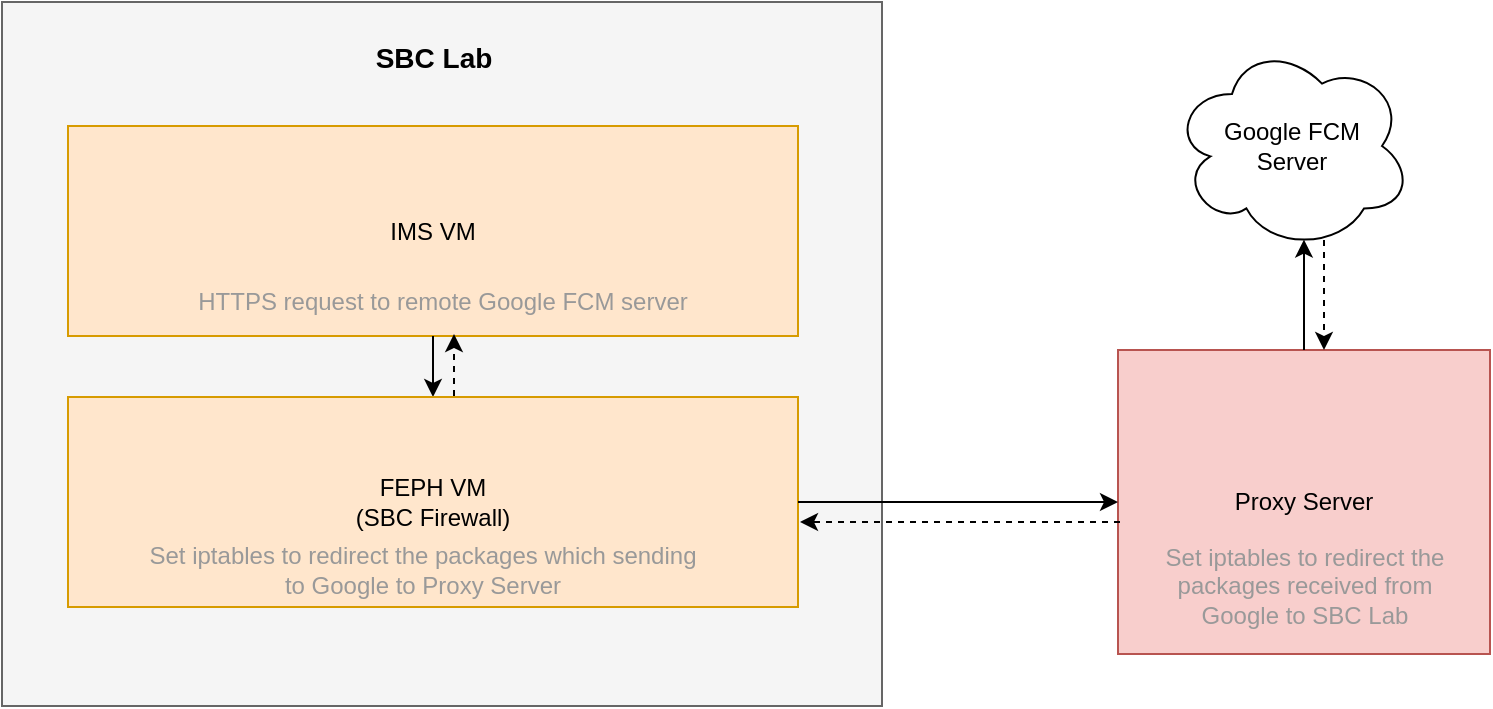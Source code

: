 <mxfile version="24.4.9" type="github">
  <diagram name="Page-1" id="-QzxSuFqvz5v9N_h1NnL">
    <mxGraphModel dx="892" dy="-649" grid="0" gridSize="10" guides="1" tooltips="1" connect="1" arrows="1" fold="1" page="0" pageScale="1" pageWidth="850" pageHeight="1100" math="0" shadow="0">
      <root>
        <mxCell id="0" />
        <mxCell id="1" parent="0" />
        <mxCell id="0ELKXlubmmHXlFrDKu8Z-1" value="" style="whiteSpace=wrap;html=1;fillColor=#f5f5f5;fontColor=#333333;strokeColor=#666666;" parent="1" vertex="1">
          <mxGeometry x="346" y="1301" width="440" height="352" as="geometry" />
        </mxCell>
        <mxCell id="0ELKXlubmmHXlFrDKu8Z-3" value="IMS VM" style="rounded=0;whiteSpace=wrap;html=1;fillColor=#ffe6cc;strokeColor=#d79b00;" parent="1" vertex="1">
          <mxGeometry x="379" y="1363" width="365" height="105" as="geometry" />
        </mxCell>
        <mxCell id="0ELKXlubmmHXlFrDKu8Z-9" value="Proxy Server" style="rounded=0;whiteSpace=wrap;html=1;fillColor=#f8cecc;strokeColor=#b85450;" parent="1" vertex="1">
          <mxGeometry x="904" y="1475" width="186" height="152" as="geometry" />
        </mxCell>
        <mxCell id="0ELKXlubmmHXlFrDKu8Z-27" value="" style="endArrow=classic;html=1;rounded=0;exitX=0.5;exitY=1;exitDx=0;exitDy=0;" parent="1" source="0ELKXlubmmHXlFrDKu8Z-3" edge="1" target="61Xa0DoVHyPd-GervR1L-1">
          <mxGeometry width="50" height="50" relative="1" as="geometry">
            <mxPoint x="324" y="1229.35" as="sourcePoint" />
            <mxPoint x="529" y="1229" as="targetPoint" />
          </mxGeometry>
        </mxCell>
        <mxCell id="0ELKXlubmmHXlFrDKu8Z-28" value="HTTPS request to remote Google FCM server" style="text;html=1;align=center;verticalAlign=middle;whiteSpace=wrap;rounded=0;fontColor=#999999;" parent="1" vertex="1">
          <mxGeometry x="424" y="1436" width="285" height="30" as="geometry" />
        </mxCell>
        <mxCell id="61Xa0DoVHyPd-GervR1L-1" value="FEPH VM&lt;div&gt;(SBC Firewall)&lt;/div&gt;" style="rounded=0;whiteSpace=wrap;html=1;fillColor=#ffe6cc;strokeColor=#d79b00;" vertex="1" parent="1">
          <mxGeometry x="379" y="1498.5" width="365" height="105" as="geometry" />
        </mxCell>
        <mxCell id="61Xa0DoVHyPd-GervR1L-3" value="Google FCM&lt;div&gt;Server&lt;/div&gt;" style="ellipse;shape=cloud;whiteSpace=wrap;html=1;" vertex="1" parent="1">
          <mxGeometry x="931" y="1321" width="120" height="104" as="geometry" />
        </mxCell>
        <mxCell id="0ELKXlubmmHXlFrDKu8Z-2" value="&lt;font style=&quot;font-size: 14px;&quot;&gt;SBC Lab&lt;/font&gt;" style="text;html=1;align=center;verticalAlign=middle;whiteSpace=wrap;rounded=0;fontSize=16;fontStyle=1" parent="1" vertex="1">
          <mxGeometry x="442" y="1313.1" width="240" height="30" as="geometry" />
        </mxCell>
        <mxCell id="61Xa0DoVHyPd-GervR1L-4" value="" style="endArrow=classic;html=1;rounded=0;exitX=1;exitY=0.5;exitDx=0;exitDy=0;entryX=0;entryY=0.5;entryDx=0;entryDy=0;" edge="1" parent="1" source="61Xa0DoVHyPd-GervR1L-1" target="0ELKXlubmmHXlFrDKu8Z-9">
          <mxGeometry width="50" height="50" relative="1" as="geometry">
            <mxPoint x="572" y="1478" as="sourcePoint" />
            <mxPoint x="572" y="1509" as="targetPoint" />
          </mxGeometry>
        </mxCell>
        <mxCell id="61Xa0DoVHyPd-GervR1L-5" value="" style="endArrow=classic;html=1;rounded=0;exitX=0.5;exitY=0;exitDx=0;exitDy=0;entryX=0.55;entryY=0.95;entryDx=0;entryDy=0;entryPerimeter=0;" edge="1" parent="1" source="0ELKXlubmmHXlFrDKu8Z-9" target="61Xa0DoVHyPd-GervR1L-3">
          <mxGeometry width="50" height="50" relative="1" as="geometry">
            <mxPoint x="1034.47" y="1453" as="sourcePoint" />
            <mxPoint x="1198.47" y="1453" as="targetPoint" />
          </mxGeometry>
        </mxCell>
        <mxCell id="61Xa0DoVHyPd-GervR1L-6" value="Set iptables to redirect the packages which sending to Google to Proxy Server" style="text;html=1;align=center;verticalAlign=middle;whiteSpace=wrap;rounded=0;fontColor=#999999;" vertex="1" parent="1">
          <mxGeometry x="414" y="1570" width="285" height="30" as="geometry" />
        </mxCell>
        <mxCell id="61Xa0DoVHyPd-GervR1L-7" value="Set iptables to redirect the packages received from Google to SBC Lab" style="text;html=1;align=center;verticalAlign=middle;whiteSpace=wrap;rounded=0;fontColor=#999999;" vertex="1" parent="1">
          <mxGeometry x="919.5" y="1578" width="155" height="30" as="geometry" />
        </mxCell>
        <mxCell id="61Xa0DoVHyPd-GervR1L-8" value="" style="endArrow=classic;html=1;rounded=0;exitX=0.5;exitY=0;exitDx=0;exitDy=0;entryX=0.55;entryY=0.95;entryDx=0;entryDy=0;entryPerimeter=0;dashed=1;" edge="1" parent="1">
          <mxGeometry width="50" height="50" relative="1" as="geometry">
            <mxPoint x="1007" y="1420" as="sourcePoint" />
            <mxPoint x="1007" y="1475" as="targetPoint" />
          </mxGeometry>
        </mxCell>
        <mxCell id="61Xa0DoVHyPd-GervR1L-9" value="" style="endArrow=classic;html=1;rounded=0;exitX=1;exitY=0.5;exitDx=0;exitDy=0;entryX=0;entryY=0.5;entryDx=0;entryDy=0;dashed=1;" edge="1" parent="1">
          <mxGeometry width="50" height="50" relative="1" as="geometry">
            <mxPoint x="905" y="1561" as="sourcePoint" />
            <mxPoint x="745" y="1561" as="targetPoint" />
          </mxGeometry>
        </mxCell>
        <mxCell id="61Xa0DoVHyPd-GervR1L-10" value="" style="endArrow=classic;html=1;rounded=0;exitX=0.5;exitY=1;exitDx=0;exitDy=0;dashed=1;" edge="1" parent="1">
          <mxGeometry width="50" height="50" relative="1" as="geometry">
            <mxPoint x="572" y="1498" as="sourcePoint" />
            <mxPoint x="572" y="1467" as="targetPoint" />
          </mxGeometry>
        </mxCell>
      </root>
    </mxGraphModel>
  </diagram>
</mxfile>
